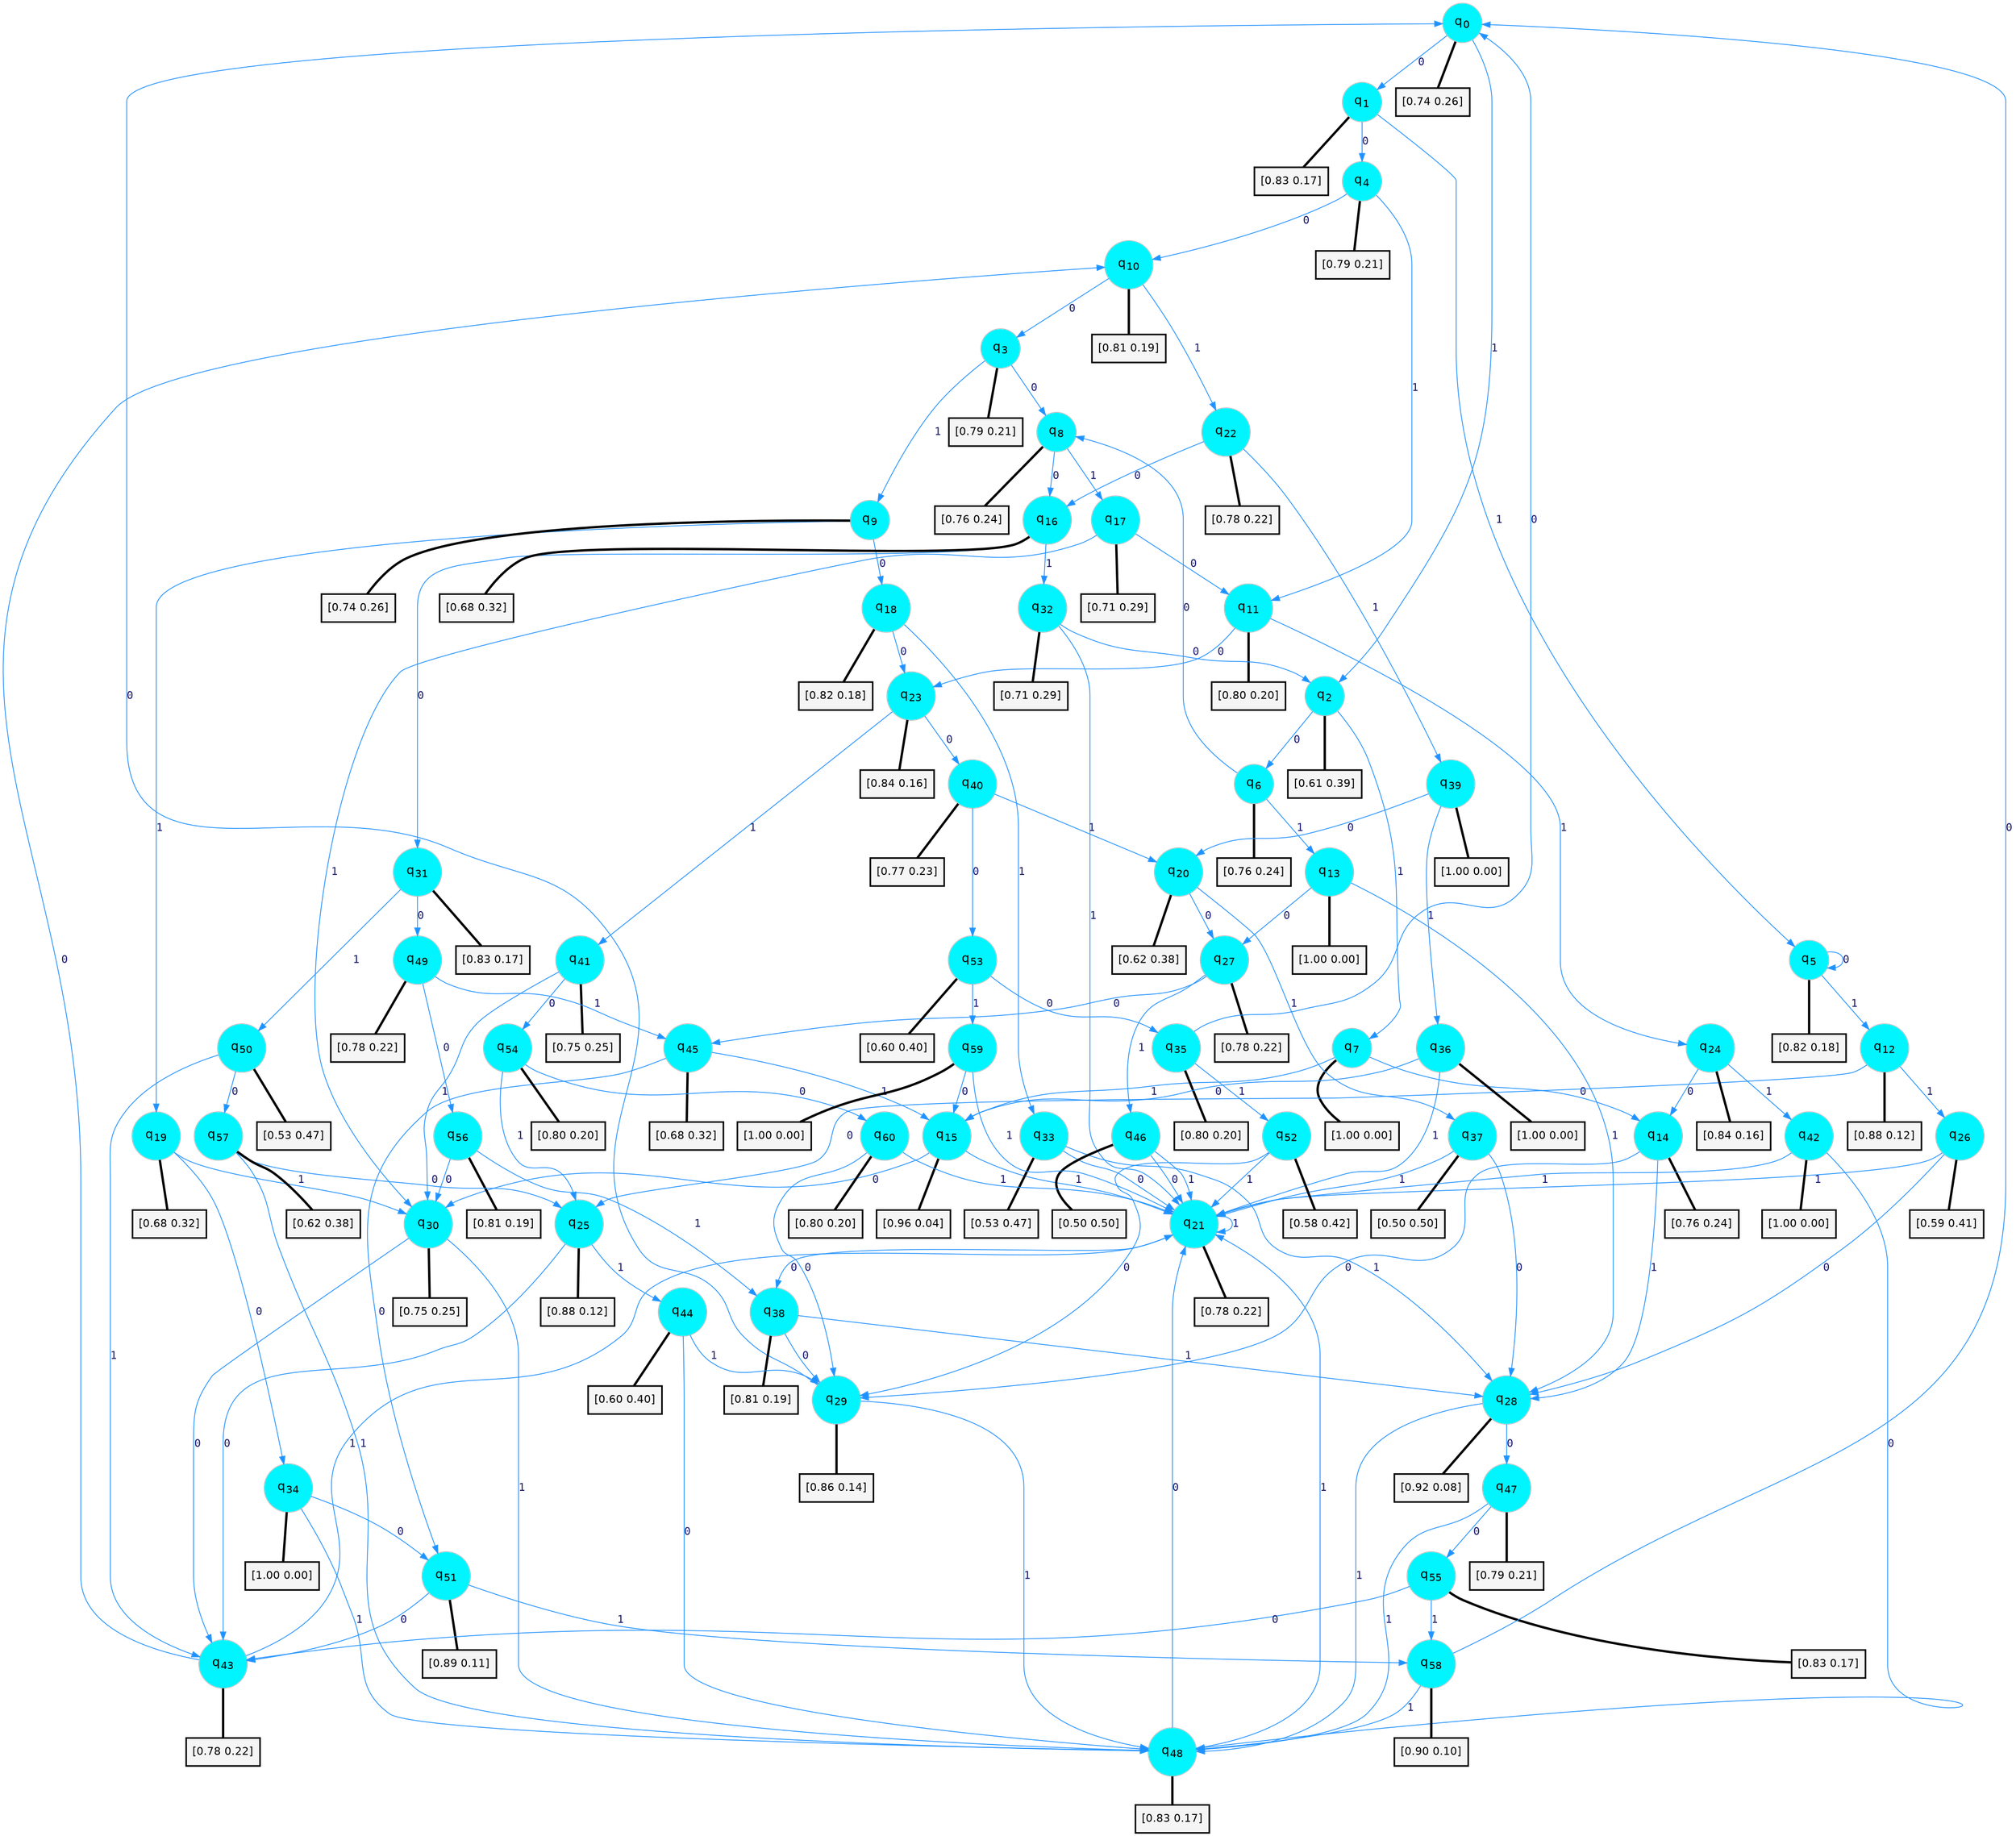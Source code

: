 digraph G {
graph [
bgcolor=transparent, dpi=300, rankdir=TD, size="40,25"];
node [
color=gray, fillcolor=turquoise1, fontcolor=black, fontname=Helvetica, fontsize=16, fontweight=bold, shape=circle, style=filled];
edge [
arrowsize=1, color=dodgerblue1, fontcolor=midnightblue, fontname=courier, fontweight=bold, penwidth=1, style=solid, weight=20];
0[label=<q<SUB>0</SUB>>];
1[label=<q<SUB>1</SUB>>];
2[label=<q<SUB>2</SUB>>];
3[label=<q<SUB>3</SUB>>];
4[label=<q<SUB>4</SUB>>];
5[label=<q<SUB>5</SUB>>];
6[label=<q<SUB>6</SUB>>];
7[label=<q<SUB>7</SUB>>];
8[label=<q<SUB>8</SUB>>];
9[label=<q<SUB>9</SUB>>];
10[label=<q<SUB>10</SUB>>];
11[label=<q<SUB>11</SUB>>];
12[label=<q<SUB>12</SUB>>];
13[label=<q<SUB>13</SUB>>];
14[label=<q<SUB>14</SUB>>];
15[label=<q<SUB>15</SUB>>];
16[label=<q<SUB>16</SUB>>];
17[label=<q<SUB>17</SUB>>];
18[label=<q<SUB>18</SUB>>];
19[label=<q<SUB>19</SUB>>];
20[label=<q<SUB>20</SUB>>];
21[label=<q<SUB>21</SUB>>];
22[label=<q<SUB>22</SUB>>];
23[label=<q<SUB>23</SUB>>];
24[label=<q<SUB>24</SUB>>];
25[label=<q<SUB>25</SUB>>];
26[label=<q<SUB>26</SUB>>];
27[label=<q<SUB>27</SUB>>];
28[label=<q<SUB>28</SUB>>];
29[label=<q<SUB>29</SUB>>];
30[label=<q<SUB>30</SUB>>];
31[label=<q<SUB>31</SUB>>];
32[label=<q<SUB>32</SUB>>];
33[label=<q<SUB>33</SUB>>];
34[label=<q<SUB>34</SUB>>];
35[label=<q<SUB>35</SUB>>];
36[label=<q<SUB>36</SUB>>];
37[label=<q<SUB>37</SUB>>];
38[label=<q<SUB>38</SUB>>];
39[label=<q<SUB>39</SUB>>];
40[label=<q<SUB>40</SUB>>];
41[label=<q<SUB>41</SUB>>];
42[label=<q<SUB>42</SUB>>];
43[label=<q<SUB>43</SUB>>];
44[label=<q<SUB>44</SUB>>];
45[label=<q<SUB>45</SUB>>];
46[label=<q<SUB>46</SUB>>];
47[label=<q<SUB>47</SUB>>];
48[label=<q<SUB>48</SUB>>];
49[label=<q<SUB>49</SUB>>];
50[label=<q<SUB>50</SUB>>];
51[label=<q<SUB>51</SUB>>];
52[label=<q<SUB>52</SUB>>];
53[label=<q<SUB>53</SUB>>];
54[label=<q<SUB>54</SUB>>];
55[label=<q<SUB>55</SUB>>];
56[label=<q<SUB>56</SUB>>];
57[label=<q<SUB>57</SUB>>];
58[label=<q<SUB>58</SUB>>];
59[label=<q<SUB>59</SUB>>];
60[label=<q<SUB>60</SUB>>];
61[label="[0.74 0.26]", shape=box,fontcolor=black, fontname=Helvetica, fontsize=14, penwidth=2, fillcolor=whitesmoke,color=black];
62[label="[0.83 0.17]", shape=box,fontcolor=black, fontname=Helvetica, fontsize=14, penwidth=2, fillcolor=whitesmoke,color=black];
63[label="[0.61 0.39]", shape=box,fontcolor=black, fontname=Helvetica, fontsize=14, penwidth=2, fillcolor=whitesmoke,color=black];
64[label="[0.79 0.21]", shape=box,fontcolor=black, fontname=Helvetica, fontsize=14, penwidth=2, fillcolor=whitesmoke,color=black];
65[label="[0.79 0.21]", shape=box,fontcolor=black, fontname=Helvetica, fontsize=14, penwidth=2, fillcolor=whitesmoke,color=black];
66[label="[0.82 0.18]", shape=box,fontcolor=black, fontname=Helvetica, fontsize=14, penwidth=2, fillcolor=whitesmoke,color=black];
67[label="[0.76 0.24]", shape=box,fontcolor=black, fontname=Helvetica, fontsize=14, penwidth=2, fillcolor=whitesmoke,color=black];
68[label="[1.00 0.00]", shape=box,fontcolor=black, fontname=Helvetica, fontsize=14, penwidth=2, fillcolor=whitesmoke,color=black];
69[label="[0.76 0.24]", shape=box,fontcolor=black, fontname=Helvetica, fontsize=14, penwidth=2, fillcolor=whitesmoke,color=black];
70[label="[0.74 0.26]", shape=box,fontcolor=black, fontname=Helvetica, fontsize=14, penwidth=2, fillcolor=whitesmoke,color=black];
71[label="[0.81 0.19]", shape=box,fontcolor=black, fontname=Helvetica, fontsize=14, penwidth=2, fillcolor=whitesmoke,color=black];
72[label="[0.80 0.20]", shape=box,fontcolor=black, fontname=Helvetica, fontsize=14, penwidth=2, fillcolor=whitesmoke,color=black];
73[label="[0.88 0.12]", shape=box,fontcolor=black, fontname=Helvetica, fontsize=14, penwidth=2, fillcolor=whitesmoke,color=black];
74[label="[1.00 0.00]", shape=box,fontcolor=black, fontname=Helvetica, fontsize=14, penwidth=2, fillcolor=whitesmoke,color=black];
75[label="[0.76 0.24]", shape=box,fontcolor=black, fontname=Helvetica, fontsize=14, penwidth=2, fillcolor=whitesmoke,color=black];
76[label="[0.96 0.04]", shape=box,fontcolor=black, fontname=Helvetica, fontsize=14, penwidth=2, fillcolor=whitesmoke,color=black];
77[label="[0.68 0.32]", shape=box,fontcolor=black, fontname=Helvetica, fontsize=14, penwidth=2, fillcolor=whitesmoke,color=black];
78[label="[0.71 0.29]", shape=box,fontcolor=black, fontname=Helvetica, fontsize=14, penwidth=2, fillcolor=whitesmoke,color=black];
79[label="[0.82 0.18]", shape=box,fontcolor=black, fontname=Helvetica, fontsize=14, penwidth=2, fillcolor=whitesmoke,color=black];
80[label="[0.68 0.32]", shape=box,fontcolor=black, fontname=Helvetica, fontsize=14, penwidth=2, fillcolor=whitesmoke,color=black];
81[label="[0.62 0.38]", shape=box,fontcolor=black, fontname=Helvetica, fontsize=14, penwidth=2, fillcolor=whitesmoke,color=black];
82[label="[0.78 0.22]", shape=box,fontcolor=black, fontname=Helvetica, fontsize=14, penwidth=2, fillcolor=whitesmoke,color=black];
83[label="[0.78 0.22]", shape=box,fontcolor=black, fontname=Helvetica, fontsize=14, penwidth=2, fillcolor=whitesmoke,color=black];
84[label="[0.84 0.16]", shape=box,fontcolor=black, fontname=Helvetica, fontsize=14, penwidth=2, fillcolor=whitesmoke,color=black];
85[label="[0.84 0.16]", shape=box,fontcolor=black, fontname=Helvetica, fontsize=14, penwidth=2, fillcolor=whitesmoke,color=black];
86[label="[0.88 0.12]", shape=box,fontcolor=black, fontname=Helvetica, fontsize=14, penwidth=2, fillcolor=whitesmoke,color=black];
87[label="[0.59 0.41]", shape=box,fontcolor=black, fontname=Helvetica, fontsize=14, penwidth=2, fillcolor=whitesmoke,color=black];
88[label="[0.78 0.22]", shape=box,fontcolor=black, fontname=Helvetica, fontsize=14, penwidth=2, fillcolor=whitesmoke,color=black];
89[label="[0.92 0.08]", shape=box,fontcolor=black, fontname=Helvetica, fontsize=14, penwidth=2, fillcolor=whitesmoke,color=black];
90[label="[0.86 0.14]", shape=box,fontcolor=black, fontname=Helvetica, fontsize=14, penwidth=2, fillcolor=whitesmoke,color=black];
91[label="[0.75 0.25]", shape=box,fontcolor=black, fontname=Helvetica, fontsize=14, penwidth=2, fillcolor=whitesmoke,color=black];
92[label="[0.83 0.17]", shape=box,fontcolor=black, fontname=Helvetica, fontsize=14, penwidth=2, fillcolor=whitesmoke,color=black];
93[label="[0.71 0.29]", shape=box,fontcolor=black, fontname=Helvetica, fontsize=14, penwidth=2, fillcolor=whitesmoke,color=black];
94[label="[0.53 0.47]", shape=box,fontcolor=black, fontname=Helvetica, fontsize=14, penwidth=2, fillcolor=whitesmoke,color=black];
95[label="[1.00 0.00]", shape=box,fontcolor=black, fontname=Helvetica, fontsize=14, penwidth=2, fillcolor=whitesmoke,color=black];
96[label="[0.80 0.20]", shape=box,fontcolor=black, fontname=Helvetica, fontsize=14, penwidth=2, fillcolor=whitesmoke,color=black];
97[label="[1.00 0.00]", shape=box,fontcolor=black, fontname=Helvetica, fontsize=14, penwidth=2, fillcolor=whitesmoke,color=black];
98[label="[0.50 0.50]", shape=box,fontcolor=black, fontname=Helvetica, fontsize=14, penwidth=2, fillcolor=whitesmoke,color=black];
99[label="[0.81 0.19]", shape=box,fontcolor=black, fontname=Helvetica, fontsize=14, penwidth=2, fillcolor=whitesmoke,color=black];
100[label="[1.00 0.00]", shape=box,fontcolor=black, fontname=Helvetica, fontsize=14, penwidth=2, fillcolor=whitesmoke,color=black];
101[label="[0.77 0.23]", shape=box,fontcolor=black, fontname=Helvetica, fontsize=14, penwidth=2, fillcolor=whitesmoke,color=black];
102[label="[0.75 0.25]", shape=box,fontcolor=black, fontname=Helvetica, fontsize=14, penwidth=2, fillcolor=whitesmoke,color=black];
103[label="[1.00 0.00]", shape=box,fontcolor=black, fontname=Helvetica, fontsize=14, penwidth=2, fillcolor=whitesmoke,color=black];
104[label="[0.78 0.22]", shape=box,fontcolor=black, fontname=Helvetica, fontsize=14, penwidth=2, fillcolor=whitesmoke,color=black];
105[label="[0.60 0.40]", shape=box,fontcolor=black, fontname=Helvetica, fontsize=14, penwidth=2, fillcolor=whitesmoke,color=black];
106[label="[0.68 0.32]", shape=box,fontcolor=black, fontname=Helvetica, fontsize=14, penwidth=2, fillcolor=whitesmoke,color=black];
107[label="[0.50 0.50]", shape=box,fontcolor=black, fontname=Helvetica, fontsize=14, penwidth=2, fillcolor=whitesmoke,color=black];
108[label="[0.79 0.21]", shape=box,fontcolor=black, fontname=Helvetica, fontsize=14, penwidth=2, fillcolor=whitesmoke,color=black];
109[label="[0.83 0.17]", shape=box,fontcolor=black, fontname=Helvetica, fontsize=14, penwidth=2, fillcolor=whitesmoke,color=black];
110[label="[0.78 0.22]", shape=box,fontcolor=black, fontname=Helvetica, fontsize=14, penwidth=2, fillcolor=whitesmoke,color=black];
111[label="[0.53 0.47]", shape=box,fontcolor=black, fontname=Helvetica, fontsize=14, penwidth=2, fillcolor=whitesmoke,color=black];
112[label="[0.89 0.11]", shape=box,fontcolor=black, fontname=Helvetica, fontsize=14, penwidth=2, fillcolor=whitesmoke,color=black];
113[label="[0.58 0.42]", shape=box,fontcolor=black, fontname=Helvetica, fontsize=14, penwidth=2, fillcolor=whitesmoke,color=black];
114[label="[0.60 0.40]", shape=box,fontcolor=black, fontname=Helvetica, fontsize=14, penwidth=2, fillcolor=whitesmoke,color=black];
115[label="[0.80 0.20]", shape=box,fontcolor=black, fontname=Helvetica, fontsize=14, penwidth=2, fillcolor=whitesmoke,color=black];
116[label="[0.83 0.17]", shape=box,fontcolor=black, fontname=Helvetica, fontsize=14, penwidth=2, fillcolor=whitesmoke,color=black];
117[label="[0.81 0.19]", shape=box,fontcolor=black, fontname=Helvetica, fontsize=14, penwidth=2, fillcolor=whitesmoke,color=black];
118[label="[0.62 0.38]", shape=box,fontcolor=black, fontname=Helvetica, fontsize=14, penwidth=2, fillcolor=whitesmoke,color=black];
119[label="[0.90 0.10]", shape=box,fontcolor=black, fontname=Helvetica, fontsize=14, penwidth=2, fillcolor=whitesmoke,color=black];
120[label="[1.00 0.00]", shape=box,fontcolor=black, fontname=Helvetica, fontsize=14, penwidth=2, fillcolor=whitesmoke,color=black];
121[label="[0.80 0.20]", shape=box,fontcolor=black, fontname=Helvetica, fontsize=14, penwidth=2, fillcolor=whitesmoke,color=black];
0->1 [label=0];
0->2 [label=1];
0->61 [arrowhead=none, penwidth=3,color=black];
1->4 [label=0];
1->5 [label=1];
1->62 [arrowhead=none, penwidth=3,color=black];
2->6 [label=0];
2->7 [label=1];
2->63 [arrowhead=none, penwidth=3,color=black];
3->8 [label=0];
3->9 [label=1];
3->64 [arrowhead=none, penwidth=3,color=black];
4->10 [label=0];
4->11 [label=1];
4->65 [arrowhead=none, penwidth=3,color=black];
5->5 [label=0];
5->12 [label=1];
5->66 [arrowhead=none, penwidth=3,color=black];
6->8 [label=0];
6->13 [label=1];
6->67 [arrowhead=none, penwidth=3,color=black];
7->14 [label=0];
7->15 [label=1];
7->68 [arrowhead=none, penwidth=3,color=black];
8->16 [label=0];
8->17 [label=1];
8->69 [arrowhead=none, penwidth=3,color=black];
9->18 [label=0];
9->19 [label=1];
9->70 [arrowhead=none, penwidth=3,color=black];
10->3 [label=0];
10->22 [label=1];
10->71 [arrowhead=none, penwidth=3,color=black];
11->23 [label=0];
11->24 [label=1];
11->72 [arrowhead=none, penwidth=3,color=black];
12->25 [label=0];
12->26 [label=1];
12->73 [arrowhead=none, penwidth=3,color=black];
13->27 [label=0];
13->28 [label=1];
13->74 [arrowhead=none, penwidth=3,color=black];
14->29 [label=0];
14->28 [label=1];
14->75 [arrowhead=none, penwidth=3,color=black];
15->30 [label=0];
15->21 [label=1];
15->76 [arrowhead=none, penwidth=3,color=black];
16->31 [label=0];
16->32 [label=1];
16->77 [arrowhead=none, penwidth=3,color=black];
17->11 [label=0];
17->30 [label=1];
17->78 [arrowhead=none, penwidth=3,color=black];
18->23 [label=0];
18->33 [label=1];
18->79 [arrowhead=none, penwidth=3,color=black];
19->34 [label=0];
19->30 [label=1];
19->80 [arrowhead=none, penwidth=3,color=black];
20->27 [label=0];
20->37 [label=1];
20->81 [arrowhead=none, penwidth=3,color=black];
21->38 [label=0];
21->21 [label=1];
21->82 [arrowhead=none, penwidth=3,color=black];
22->16 [label=0];
22->39 [label=1];
22->83 [arrowhead=none, penwidth=3,color=black];
23->40 [label=0];
23->41 [label=1];
23->84 [arrowhead=none, penwidth=3,color=black];
24->14 [label=0];
24->42 [label=1];
24->85 [arrowhead=none, penwidth=3,color=black];
25->43 [label=0];
25->44 [label=1];
25->86 [arrowhead=none, penwidth=3,color=black];
26->28 [label=0];
26->21 [label=1];
26->87 [arrowhead=none, penwidth=3,color=black];
27->45 [label=0];
27->46 [label=1];
27->88 [arrowhead=none, penwidth=3,color=black];
28->47 [label=0];
28->48 [label=1];
28->89 [arrowhead=none, penwidth=3,color=black];
29->0 [label=0];
29->48 [label=1];
29->90 [arrowhead=none, penwidth=3,color=black];
30->43 [label=0];
30->48 [label=1];
30->91 [arrowhead=none, penwidth=3,color=black];
31->49 [label=0];
31->50 [label=1];
31->92 [arrowhead=none, penwidth=3,color=black];
32->2 [label=0];
32->21 [label=1];
32->93 [arrowhead=none, penwidth=3,color=black];
33->21 [label=0];
33->28 [label=1];
33->94 [arrowhead=none, penwidth=3,color=black];
34->51 [label=0];
34->48 [label=1];
34->95 [arrowhead=none, penwidth=3,color=black];
35->0 [label=0];
35->52 [label=1];
35->96 [arrowhead=none, penwidth=3,color=black];
36->15 [label=0];
36->21 [label=1];
36->97 [arrowhead=none, penwidth=3,color=black];
37->28 [label=0];
37->21 [label=1];
37->98 [arrowhead=none, penwidth=3,color=black];
38->29 [label=0];
38->28 [label=1];
38->99 [arrowhead=none, penwidth=3,color=black];
39->20 [label=0];
39->36 [label=1];
39->100 [arrowhead=none, penwidth=3,color=black];
40->53 [label=0];
40->20 [label=1];
40->101 [arrowhead=none, penwidth=3,color=black];
41->54 [label=0];
41->30 [label=1];
41->102 [arrowhead=none, penwidth=3,color=black];
42->48 [label=0];
42->21 [label=1];
42->103 [arrowhead=none, penwidth=3,color=black];
43->10 [label=0];
43->21 [label=1];
43->104 [arrowhead=none, penwidth=3,color=black];
44->48 [label=0];
44->29 [label=1];
44->105 [arrowhead=none, penwidth=3,color=black];
45->51 [label=0];
45->15 [label=1];
45->106 [arrowhead=none, penwidth=3,color=black];
46->21 [label=0];
46->21 [label=1];
46->107 [arrowhead=none, penwidth=3,color=black];
47->55 [label=0];
47->48 [label=1];
47->108 [arrowhead=none, penwidth=3,color=black];
48->21 [label=0];
48->21 [label=1];
48->109 [arrowhead=none, penwidth=3,color=black];
49->56 [label=0];
49->45 [label=1];
49->110 [arrowhead=none, penwidth=3,color=black];
50->57 [label=0];
50->43 [label=1];
50->111 [arrowhead=none, penwidth=3,color=black];
51->43 [label=0];
51->58 [label=1];
51->112 [arrowhead=none, penwidth=3,color=black];
52->29 [label=0];
52->21 [label=1];
52->113 [arrowhead=none, penwidth=3,color=black];
53->35 [label=0];
53->59 [label=1];
53->114 [arrowhead=none, penwidth=3,color=black];
54->60 [label=0];
54->25 [label=1];
54->115 [arrowhead=none, penwidth=3,color=black];
55->43 [label=0];
55->58 [label=1];
55->116 [arrowhead=none, penwidth=3,color=black];
56->30 [label=0];
56->38 [label=1];
56->117 [arrowhead=none, penwidth=3,color=black];
57->25 [label=0];
57->48 [label=1];
57->118 [arrowhead=none, penwidth=3,color=black];
58->0 [label=0];
58->48 [label=1];
58->119 [arrowhead=none, penwidth=3,color=black];
59->15 [label=0];
59->21 [label=1];
59->120 [arrowhead=none, penwidth=3,color=black];
60->29 [label=0];
60->21 [label=1];
60->121 [arrowhead=none, penwidth=3,color=black];
}
